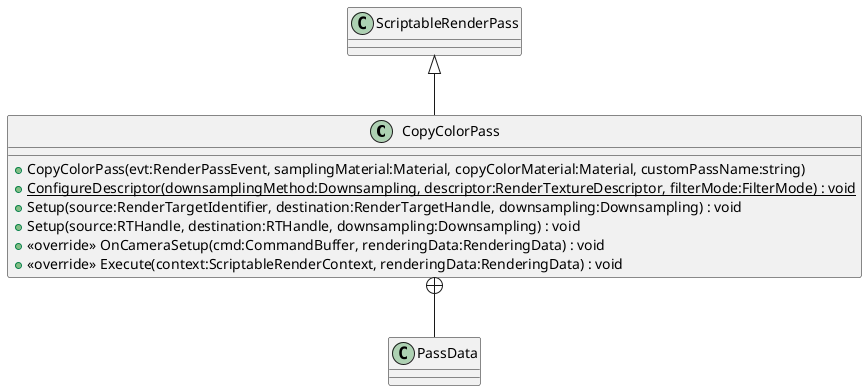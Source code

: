 @startuml
class CopyColorPass {
    + CopyColorPass(evt:RenderPassEvent, samplingMaterial:Material, copyColorMaterial:Material, customPassName:string)
    + {static} ConfigureDescriptor(downsamplingMethod:Downsampling, descriptor:RenderTextureDescriptor, filterMode:FilterMode) : void
    + Setup(source:RenderTargetIdentifier, destination:RenderTargetHandle, downsampling:Downsampling) : void
    + Setup(source:RTHandle, destination:RTHandle, downsampling:Downsampling) : void
    + <<override>> OnCameraSetup(cmd:CommandBuffer, renderingData:RenderingData) : void
    + <<override>> Execute(context:ScriptableRenderContext, renderingData:RenderingData) : void
}
class PassData {
}
ScriptableRenderPass <|-- CopyColorPass
CopyColorPass +-- PassData
@enduml
